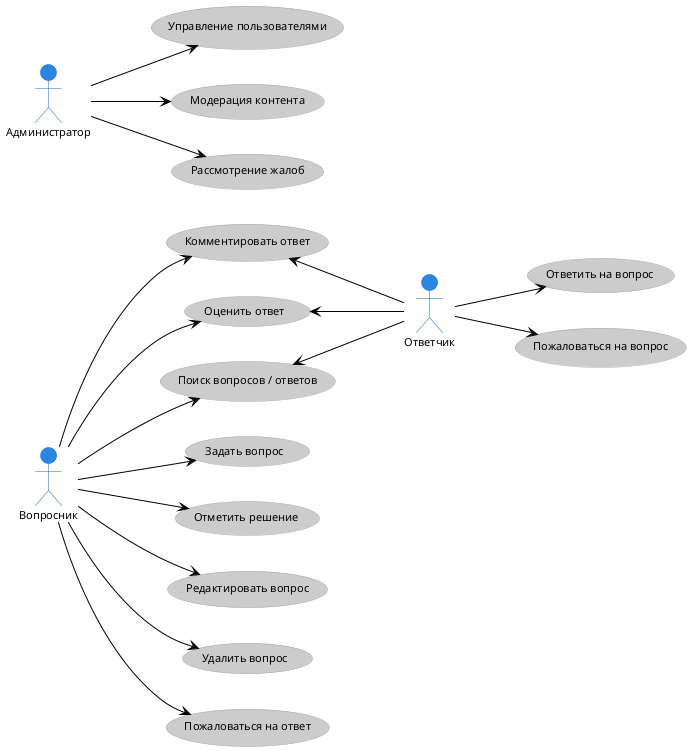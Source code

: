 ﻿@startuml
!theme reddress-lightblue
left to right direction
"Вопросник" as Questioner
"Ответчик" as Answerer
"Администратор" as Admin

usecase (Задать вопрос) as UC1
usecase (Поиск вопросов / ответов) as UC2
usecase (Оценить ответ) as UC3
usecase (Отметить решение) as UC4
usecase (Редактировать вопрос) as UC5
usecase (Удалить вопрос) as UC6
usecase (Комментировать ответ) as UC7
usecase (Пожаловаться на ответ) as UC8

usecase (Ответить на вопрос) as UC9
usecase (Пожаловаться на вопрос) as UC10

usecase (Управление пользователями) as UC11
usecase (Модерация контента) as UC12
usecase (Рассмотрение жалоб) as UC13

Questioner --> UC1
Questioner --> UC2
Questioner --> UC3
Questioner --> UC4
Questioner --> UC5
Questioner --> UC6
Questioner --> UC7
Questioner --> UC8

Answerer -up-> UC2
Answerer -up-> UC3
Answerer -up-> UC7
Answerer --> UC9
Answerer --> UC10

Admin --> UC11
Admin --> UC12
Admin --> UC13

@enduml